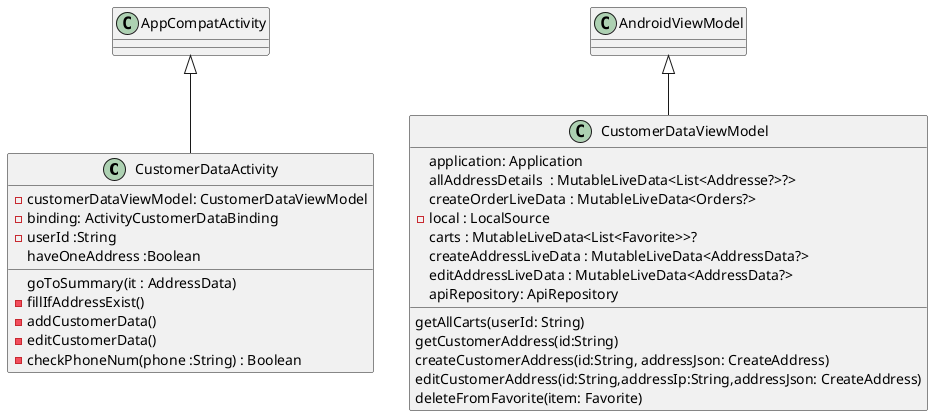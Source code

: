 @startuml

class CustomerDataActivity extends AppCompatActivity {
   - customerDataViewModel: CustomerDataViewModel
   - binding: ActivityCustomerDataBinding
   - userId :String
     haveOneAddress :Boolean

     goToSummary(it : AddressData)
    - fillIfAddressExist()
     -addCustomerData()
     -editCustomerData()
     -checkPhoneNum(phone :String) : Boolean
}

class CustomerDataViewModel  extends AndroidViewModel{
     application: Application
     allAddressDetails  : MutableLiveData<List<Addresse?>?>
     createOrderLiveData : MutableLiveData<Orders?>
    - local : LocalSource
     carts : MutableLiveData<List<Favorite>>?
     createAddressLiveData : MutableLiveData<AddressData?>
     editAddressLiveData : MutableLiveData<AddressData?>
    apiRepository: ApiRepository

    getAllCarts(userId: String)
    getCustomerAddress(id:String)
    createCustomerAddress(id:String, addressJson: CreateAddress)
    editCustomerAddress(id:String,addressIp:String,addressJson: CreateAddress)
    deleteFromFavorite(item: Favorite)
}
@enduml